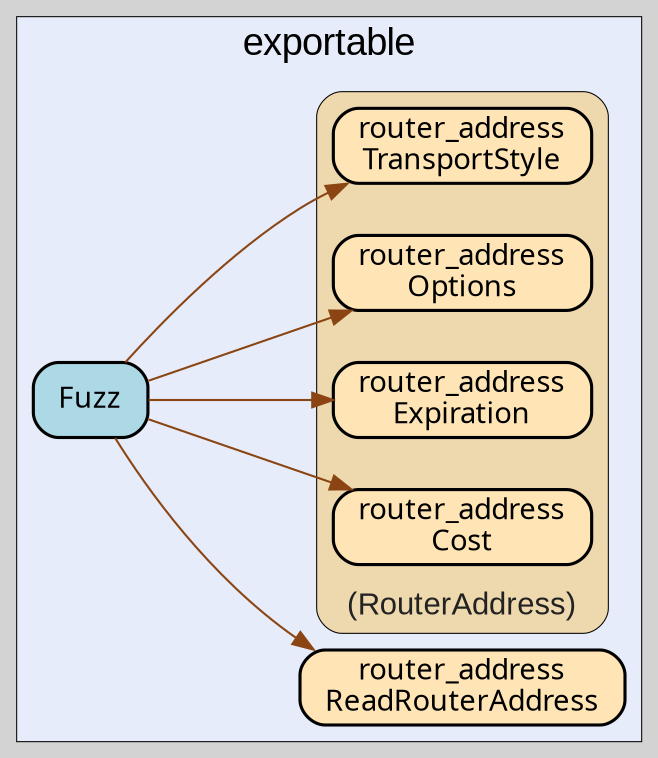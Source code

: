 digraph gocallvis {
    label="";
    labeljust="l";
    fontname="Arial";
    fontsize="14";
    rankdir="LR";
    bgcolor="lightgray";
    style="solid";
    penwidth="0.5";
    pad="0.0";
    nodesep="0.35";

    node [shape="box" style="filled,rounded" fillcolor="honeydew" fontname="Verdana" penwidth="1.0" margin="0.16,0.0"];
    edge [minlen="2"]

    subgraph "cluster_focus" {
        labeljust="c";
fontsize="18";
bgcolor="#e6ecfa";
label="exportable";
labelloc="t";
        
        "github.com/go-i2p/common/fuzz/router_address.Fuzz" [ tooltip="github.com/go-i2p/common/fuzz/router_address.Fuzz | defined in fuzz.go:5\nat fuzz.go:6: calling [github.com/go-i2p/common/router_address.ReadRouterAddress]\nat fuzz.go:7: calling [(github.com/go-i2p/common/router_address.RouterAddress).Cost]\nat fuzz.go:8: calling [(github.com/go-i2p/common/router_address.RouterAddress).Expiration]\nat fuzz.go:9: calling [(github.com/go-i2p/common/router_address.RouterAddress).Options]\nat fuzz.go:10: calling [(github.com/go-i2p/common/router_address.RouterAddress).TransportStyle]" fillcolor="lightblue" label="Fuzz" penwidth="1.5" ]
        "github.com/go-i2p/common/router_address.ReadRouterAddress" [ fillcolor="moccasin" label="router_address\nReadRouterAddress" penwidth="1.5" tooltip="github.com/go-i2p/common/router_address.ReadRouterAddress | defined in utils.go:17" ]
        
        subgraph "cluster_github.com/go-i2p/common/router_address.RouterAddress" {
        tooltip="type: github.com/go-i2p/common/router_address.RouterAddress";
penwidth="0.5";
fontsize="15";
fontcolor="#222222";
labelloc="b";
style="rounded,filled";
fillcolor="wheat2";
label="(RouterAddress)";
        
        "(github.com/go-i2p/common/router_address.RouterAddress).Cost" [ fillcolor="moccasin" label="router_address\nCost" penwidth="1.5" tooltip="(github.com/go-i2p/common/router_address.RouterAddress).Cost | defined in router_address_methods.go:94" ]
        "(github.com/go-i2p/common/router_address.RouterAddress).Expiration" [ fillcolor="moccasin" label="router_address\nExpiration" penwidth="1.5" tooltip="(github.com/go-i2p/common/router_address.RouterAddress).Expiration | defined in router_address_methods.go:99" ]
        "(github.com/go-i2p/common/router_address.RouterAddress).Options" [ fillcolor="moccasin" label="router_address\nOptions" penwidth="1.5" tooltip="(github.com/go-i2p/common/router_address.RouterAddress).Options | defined in router_address_methods.go:268" ]
        "(github.com/go-i2p/common/router_address.RouterAddress).TransportStyle" [ fillcolor="moccasin" label="router_address\nTransportStyle" penwidth="1.5" tooltip="(github.com/go-i2p/common/router_address.RouterAddress).TransportStyle | defined in router_address_methods.go:104" ]
        
    }

    }

    "github.com/go-i2p/common/fuzz/router_address.Fuzz" -> "github.com/go-i2p/common/router_address.ReadRouterAddress" [ color="saddlebrown" tooltip="at fuzz.go:6: calling [github.com/go-i2p/common/router_address.ReadRouterAddress]" ]
    "github.com/go-i2p/common/fuzz/router_address.Fuzz" -> "(github.com/go-i2p/common/router_address.RouterAddress).Cost" [ tooltip="at fuzz.go:7: calling [(github.com/go-i2p/common/router_address.RouterAddress).Cost]" color="saddlebrown" ]
    "github.com/go-i2p/common/fuzz/router_address.Fuzz" -> "(github.com/go-i2p/common/router_address.RouterAddress).Expiration" [ color="saddlebrown" tooltip="at fuzz.go:8: calling [(github.com/go-i2p/common/router_address.RouterAddress).Expiration]" ]
    "github.com/go-i2p/common/fuzz/router_address.Fuzz" -> "(github.com/go-i2p/common/router_address.RouterAddress).Options" [ tooltip="at fuzz.go:9: calling [(github.com/go-i2p/common/router_address.RouterAddress).Options]" color="saddlebrown" ]
    "github.com/go-i2p/common/fuzz/router_address.Fuzz" -> "(github.com/go-i2p/common/router_address.RouterAddress).TransportStyle" [ color="saddlebrown" tooltip="at fuzz.go:10: calling [(github.com/go-i2p/common/router_address.RouterAddress).TransportStyle]" ]
}
